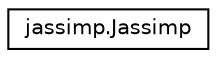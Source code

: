 digraph "Graphical Class Hierarchy"
{
  edge [fontname="Helvetica",fontsize="10",labelfontname="Helvetica",labelfontsize="10"];
  node [fontname="Helvetica",fontsize="10",shape=record];
  rankdir="LR";
  Node1 [label="jassimp.Jassimp",height=0.2,width=0.4,color="black", fillcolor="white", style="filled",URL="$classjassimp_1_1_jassimp.html"];
}
